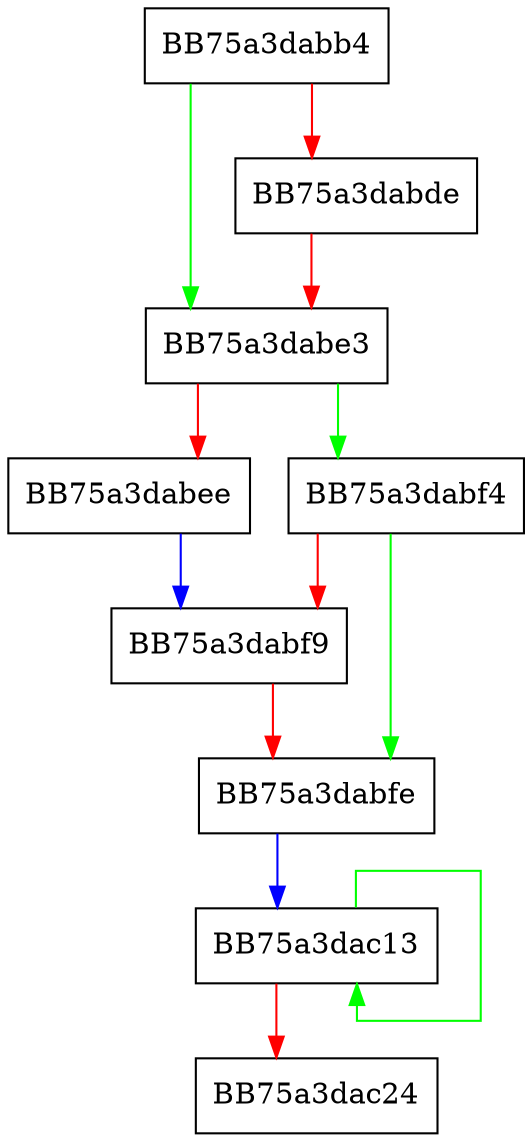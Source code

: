 digraph InitVarArg {
  node [shape="box"];
  graph [splines=ortho];
  BB75a3dabb4 -> BB75a3dabe3 [color="green"];
  BB75a3dabb4 -> BB75a3dabde [color="red"];
  BB75a3dabde -> BB75a3dabe3 [color="red"];
  BB75a3dabe3 -> BB75a3dabf4 [color="green"];
  BB75a3dabe3 -> BB75a3dabee [color="red"];
  BB75a3dabee -> BB75a3dabf9 [color="blue"];
  BB75a3dabf4 -> BB75a3dabfe [color="green"];
  BB75a3dabf4 -> BB75a3dabf9 [color="red"];
  BB75a3dabf9 -> BB75a3dabfe [color="red"];
  BB75a3dabfe -> BB75a3dac13 [color="blue"];
  BB75a3dac13 -> BB75a3dac13 [color="green"];
  BB75a3dac13 -> BB75a3dac24 [color="red"];
}